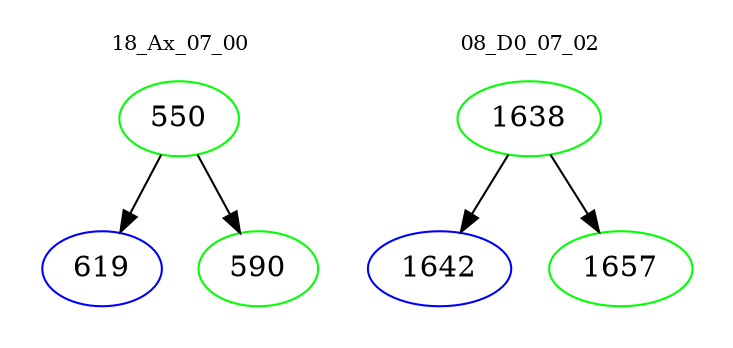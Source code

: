digraph{
subgraph cluster_0 {
color = white
label = "18_Ax_07_00";
fontsize=10;
T0_550 [label="550", color="green"]
T0_550 -> T0_619 [color="black"]
T0_619 [label="619", color="blue"]
T0_550 -> T0_590 [color="black"]
T0_590 [label="590", color="green"]
}
subgraph cluster_1 {
color = white
label = "08_D0_07_02";
fontsize=10;
T1_1638 [label="1638", color="green"]
T1_1638 -> T1_1642 [color="black"]
T1_1642 [label="1642", color="blue"]
T1_1638 -> T1_1657 [color="black"]
T1_1657 [label="1657", color="green"]
}
}
